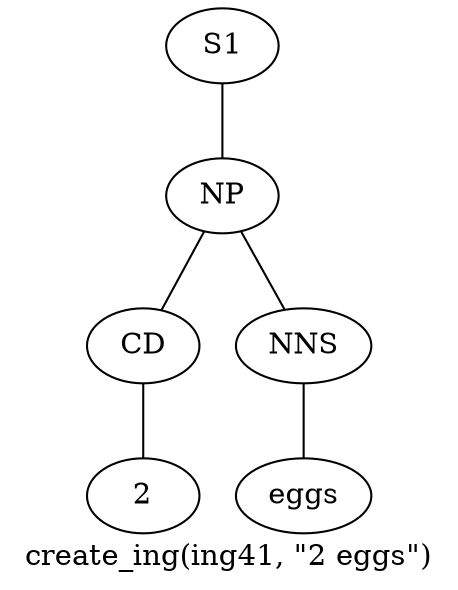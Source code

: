 graph SyntaxGraph {
	label = "create_ing(ing41, \"2 eggs\")";
	Node0 [label="S1"];
	Node1 [label="NP"];
	Node2 [label="CD"];
	Node3 [label="2"];
	Node4 [label="NNS"];
	Node5 [label="eggs"];

	Node0 -- Node1;
	Node1 -- Node2;
	Node1 -- Node4;
	Node2 -- Node3;
	Node4 -- Node5;
}